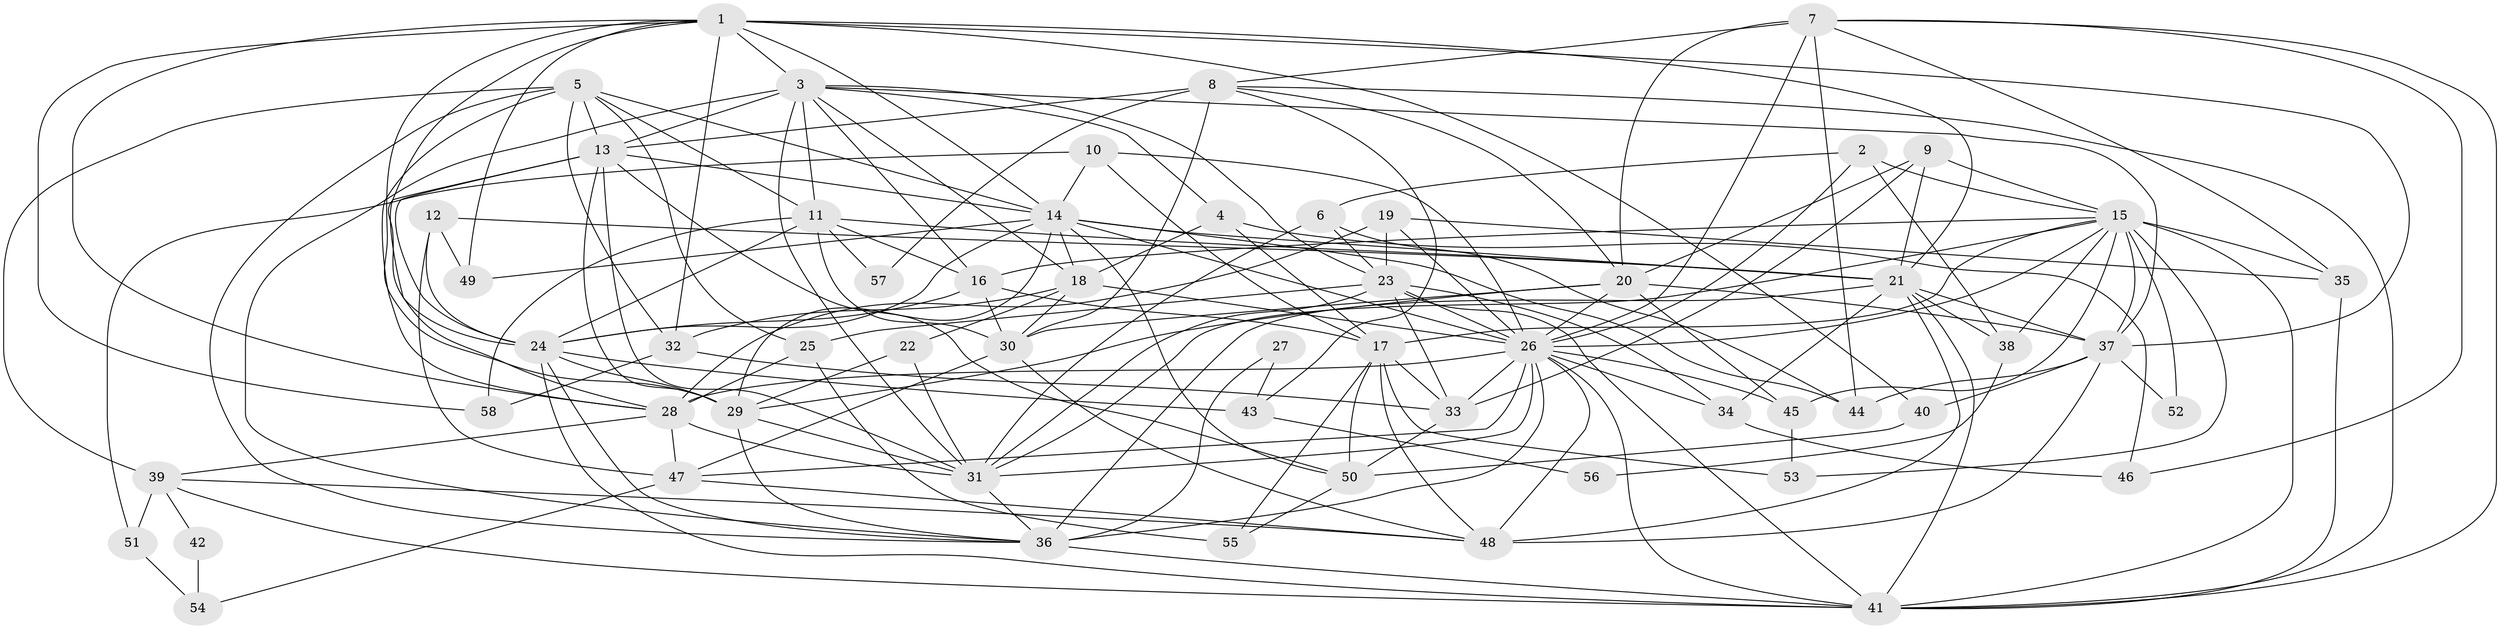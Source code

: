 // original degree distribution, {7: 0.027972027972027972, 4: 0.3146853146853147, 6: 0.1258741258741259, 5: 0.11188811188811189, 2: 0.13986013986013987, 3: 0.25874125874125875, 8: 0.013986013986013986, 9: 0.006993006993006993}
// Generated by graph-tools (version 1.1) at 2025/51/03/04/25 22:51:16]
// undirected, 58 vertices, 177 edges
graph export_dot {
  node [color=gray90,style=filled];
  1;
  2;
  3;
  4;
  5;
  6;
  7;
  8;
  9;
  10;
  11;
  12;
  13;
  14;
  15;
  16;
  17;
  18;
  19;
  20;
  21;
  22;
  23;
  24;
  25;
  26;
  27;
  28;
  29;
  30;
  31;
  32;
  33;
  34;
  35;
  36;
  37;
  38;
  39;
  40;
  41;
  42;
  43;
  44;
  45;
  46;
  47;
  48;
  49;
  50;
  51;
  52;
  53;
  54;
  55;
  56;
  57;
  58;
  1 -- 3 [weight=2.0];
  1 -- 14 [weight=1.0];
  1 -- 21 [weight=1.0];
  1 -- 24 [weight=1.0];
  1 -- 28 [weight=1.0];
  1 -- 29 [weight=1.0];
  1 -- 32 [weight=2.0];
  1 -- 37 [weight=1.0];
  1 -- 40 [weight=1.0];
  1 -- 49 [weight=1.0];
  1 -- 58 [weight=1.0];
  2 -- 6 [weight=1.0];
  2 -- 15 [weight=1.0];
  2 -- 26 [weight=1.0];
  2 -- 38 [weight=1.0];
  3 -- 4 [weight=1.0];
  3 -- 11 [weight=1.0];
  3 -- 13 [weight=2.0];
  3 -- 16 [weight=2.0];
  3 -- 18 [weight=1.0];
  3 -- 23 [weight=1.0];
  3 -- 31 [weight=2.0];
  3 -- 36 [weight=1.0];
  3 -- 37 [weight=1.0];
  4 -- 17 [weight=2.0];
  4 -- 18 [weight=1.0];
  4 -- 46 [weight=1.0];
  5 -- 11 [weight=1.0];
  5 -- 13 [weight=1.0];
  5 -- 14 [weight=1.0];
  5 -- 25 [weight=1.0];
  5 -- 28 [weight=1.0];
  5 -- 32 [weight=1.0];
  5 -- 36 [weight=1.0];
  5 -- 39 [weight=1.0];
  6 -- 23 [weight=1.0];
  6 -- 31 [weight=2.0];
  6 -- 44 [weight=1.0];
  7 -- 8 [weight=1.0];
  7 -- 20 [weight=1.0];
  7 -- 26 [weight=1.0];
  7 -- 35 [weight=1.0];
  7 -- 41 [weight=1.0];
  7 -- 44 [weight=1.0];
  7 -- 46 [weight=1.0];
  8 -- 13 [weight=2.0];
  8 -- 20 [weight=1.0];
  8 -- 30 [weight=2.0];
  8 -- 41 [weight=1.0];
  8 -- 43 [weight=1.0];
  8 -- 57 [weight=1.0];
  9 -- 15 [weight=1.0];
  9 -- 20 [weight=1.0];
  9 -- 21 [weight=1.0];
  9 -- 33 [weight=1.0];
  10 -- 14 [weight=1.0];
  10 -- 17 [weight=1.0];
  10 -- 26 [weight=3.0];
  10 -- 51 [weight=1.0];
  11 -- 16 [weight=1.0];
  11 -- 21 [weight=1.0];
  11 -- 24 [weight=1.0];
  11 -- 30 [weight=1.0];
  11 -- 57 [weight=1.0];
  11 -- 58 [weight=1.0];
  12 -- 21 [weight=1.0];
  12 -- 24 [weight=1.0];
  12 -- 47 [weight=1.0];
  12 -- 49 [weight=1.0];
  13 -- 14 [weight=1.0];
  13 -- 24 [weight=1.0];
  13 -- 28 [weight=1.0];
  13 -- 29 [weight=1.0];
  13 -- 31 [weight=1.0];
  13 -- 50 [weight=1.0];
  14 -- 18 [weight=1.0];
  14 -- 21 [weight=1.0];
  14 -- 24 [weight=1.0];
  14 -- 26 [weight=2.0];
  14 -- 29 [weight=1.0];
  14 -- 44 [weight=1.0];
  14 -- 49 [weight=2.0];
  14 -- 50 [weight=1.0];
  15 -- 16 [weight=1.0];
  15 -- 17 [weight=1.0];
  15 -- 26 [weight=1.0];
  15 -- 31 [weight=1.0];
  15 -- 35 [weight=1.0];
  15 -- 37 [weight=3.0];
  15 -- 38 [weight=1.0];
  15 -- 41 [weight=1.0];
  15 -- 45 [weight=1.0];
  15 -- 52 [weight=1.0];
  15 -- 53 [weight=1.0];
  16 -- 17 [weight=1.0];
  16 -- 24 [weight=1.0];
  16 -- 30 [weight=1.0];
  17 -- 33 [weight=1.0];
  17 -- 48 [weight=1.0];
  17 -- 50 [weight=1.0];
  17 -- 53 [weight=1.0];
  17 -- 55 [weight=1.0];
  18 -- 22 [weight=1.0];
  18 -- 26 [weight=1.0];
  18 -- 30 [weight=1.0];
  18 -- 32 [weight=1.0];
  19 -- 23 [weight=2.0];
  19 -- 26 [weight=2.0];
  19 -- 28 [weight=4.0];
  19 -- 35 [weight=1.0];
  20 -- 26 [weight=1.0];
  20 -- 29 [weight=1.0];
  20 -- 30 [weight=1.0];
  20 -- 37 [weight=1.0];
  20 -- 45 [weight=1.0];
  21 -- 34 [weight=1.0];
  21 -- 36 [weight=1.0];
  21 -- 37 [weight=1.0];
  21 -- 38 [weight=1.0];
  21 -- 41 [weight=2.0];
  21 -- 48 [weight=1.0];
  22 -- 29 [weight=1.0];
  22 -- 31 [weight=1.0];
  23 -- 25 [weight=1.0];
  23 -- 26 [weight=1.0];
  23 -- 31 [weight=1.0];
  23 -- 33 [weight=1.0];
  23 -- 34 [weight=1.0];
  23 -- 41 [weight=1.0];
  24 -- 29 [weight=1.0];
  24 -- 36 [weight=1.0];
  24 -- 41 [weight=1.0];
  24 -- 43 [weight=1.0];
  25 -- 28 [weight=1.0];
  25 -- 55 [weight=2.0];
  26 -- 28 [weight=2.0];
  26 -- 31 [weight=1.0];
  26 -- 33 [weight=1.0];
  26 -- 34 [weight=1.0];
  26 -- 36 [weight=1.0];
  26 -- 41 [weight=1.0];
  26 -- 45 [weight=1.0];
  26 -- 47 [weight=1.0];
  26 -- 48 [weight=1.0];
  27 -- 36 [weight=1.0];
  27 -- 43 [weight=1.0];
  28 -- 31 [weight=1.0];
  28 -- 39 [weight=1.0];
  28 -- 47 [weight=1.0];
  29 -- 31 [weight=1.0];
  29 -- 36 [weight=1.0];
  30 -- 47 [weight=1.0];
  30 -- 48 [weight=1.0];
  31 -- 36 [weight=1.0];
  32 -- 33 [weight=1.0];
  32 -- 58 [weight=1.0];
  33 -- 50 [weight=1.0];
  34 -- 46 [weight=1.0];
  35 -- 41 [weight=1.0];
  36 -- 41 [weight=2.0];
  37 -- 40 [weight=1.0];
  37 -- 44 [weight=1.0];
  37 -- 48 [weight=2.0];
  37 -- 52 [weight=1.0];
  38 -- 56 [weight=1.0];
  39 -- 41 [weight=1.0];
  39 -- 42 [weight=1.0];
  39 -- 48 [weight=1.0];
  39 -- 51 [weight=1.0];
  40 -- 50 [weight=2.0];
  42 -- 54 [weight=1.0];
  43 -- 56 [weight=1.0];
  45 -- 53 [weight=1.0];
  47 -- 48 [weight=1.0];
  47 -- 54 [weight=1.0];
  50 -- 55 [weight=1.0];
  51 -- 54 [weight=1.0];
}
